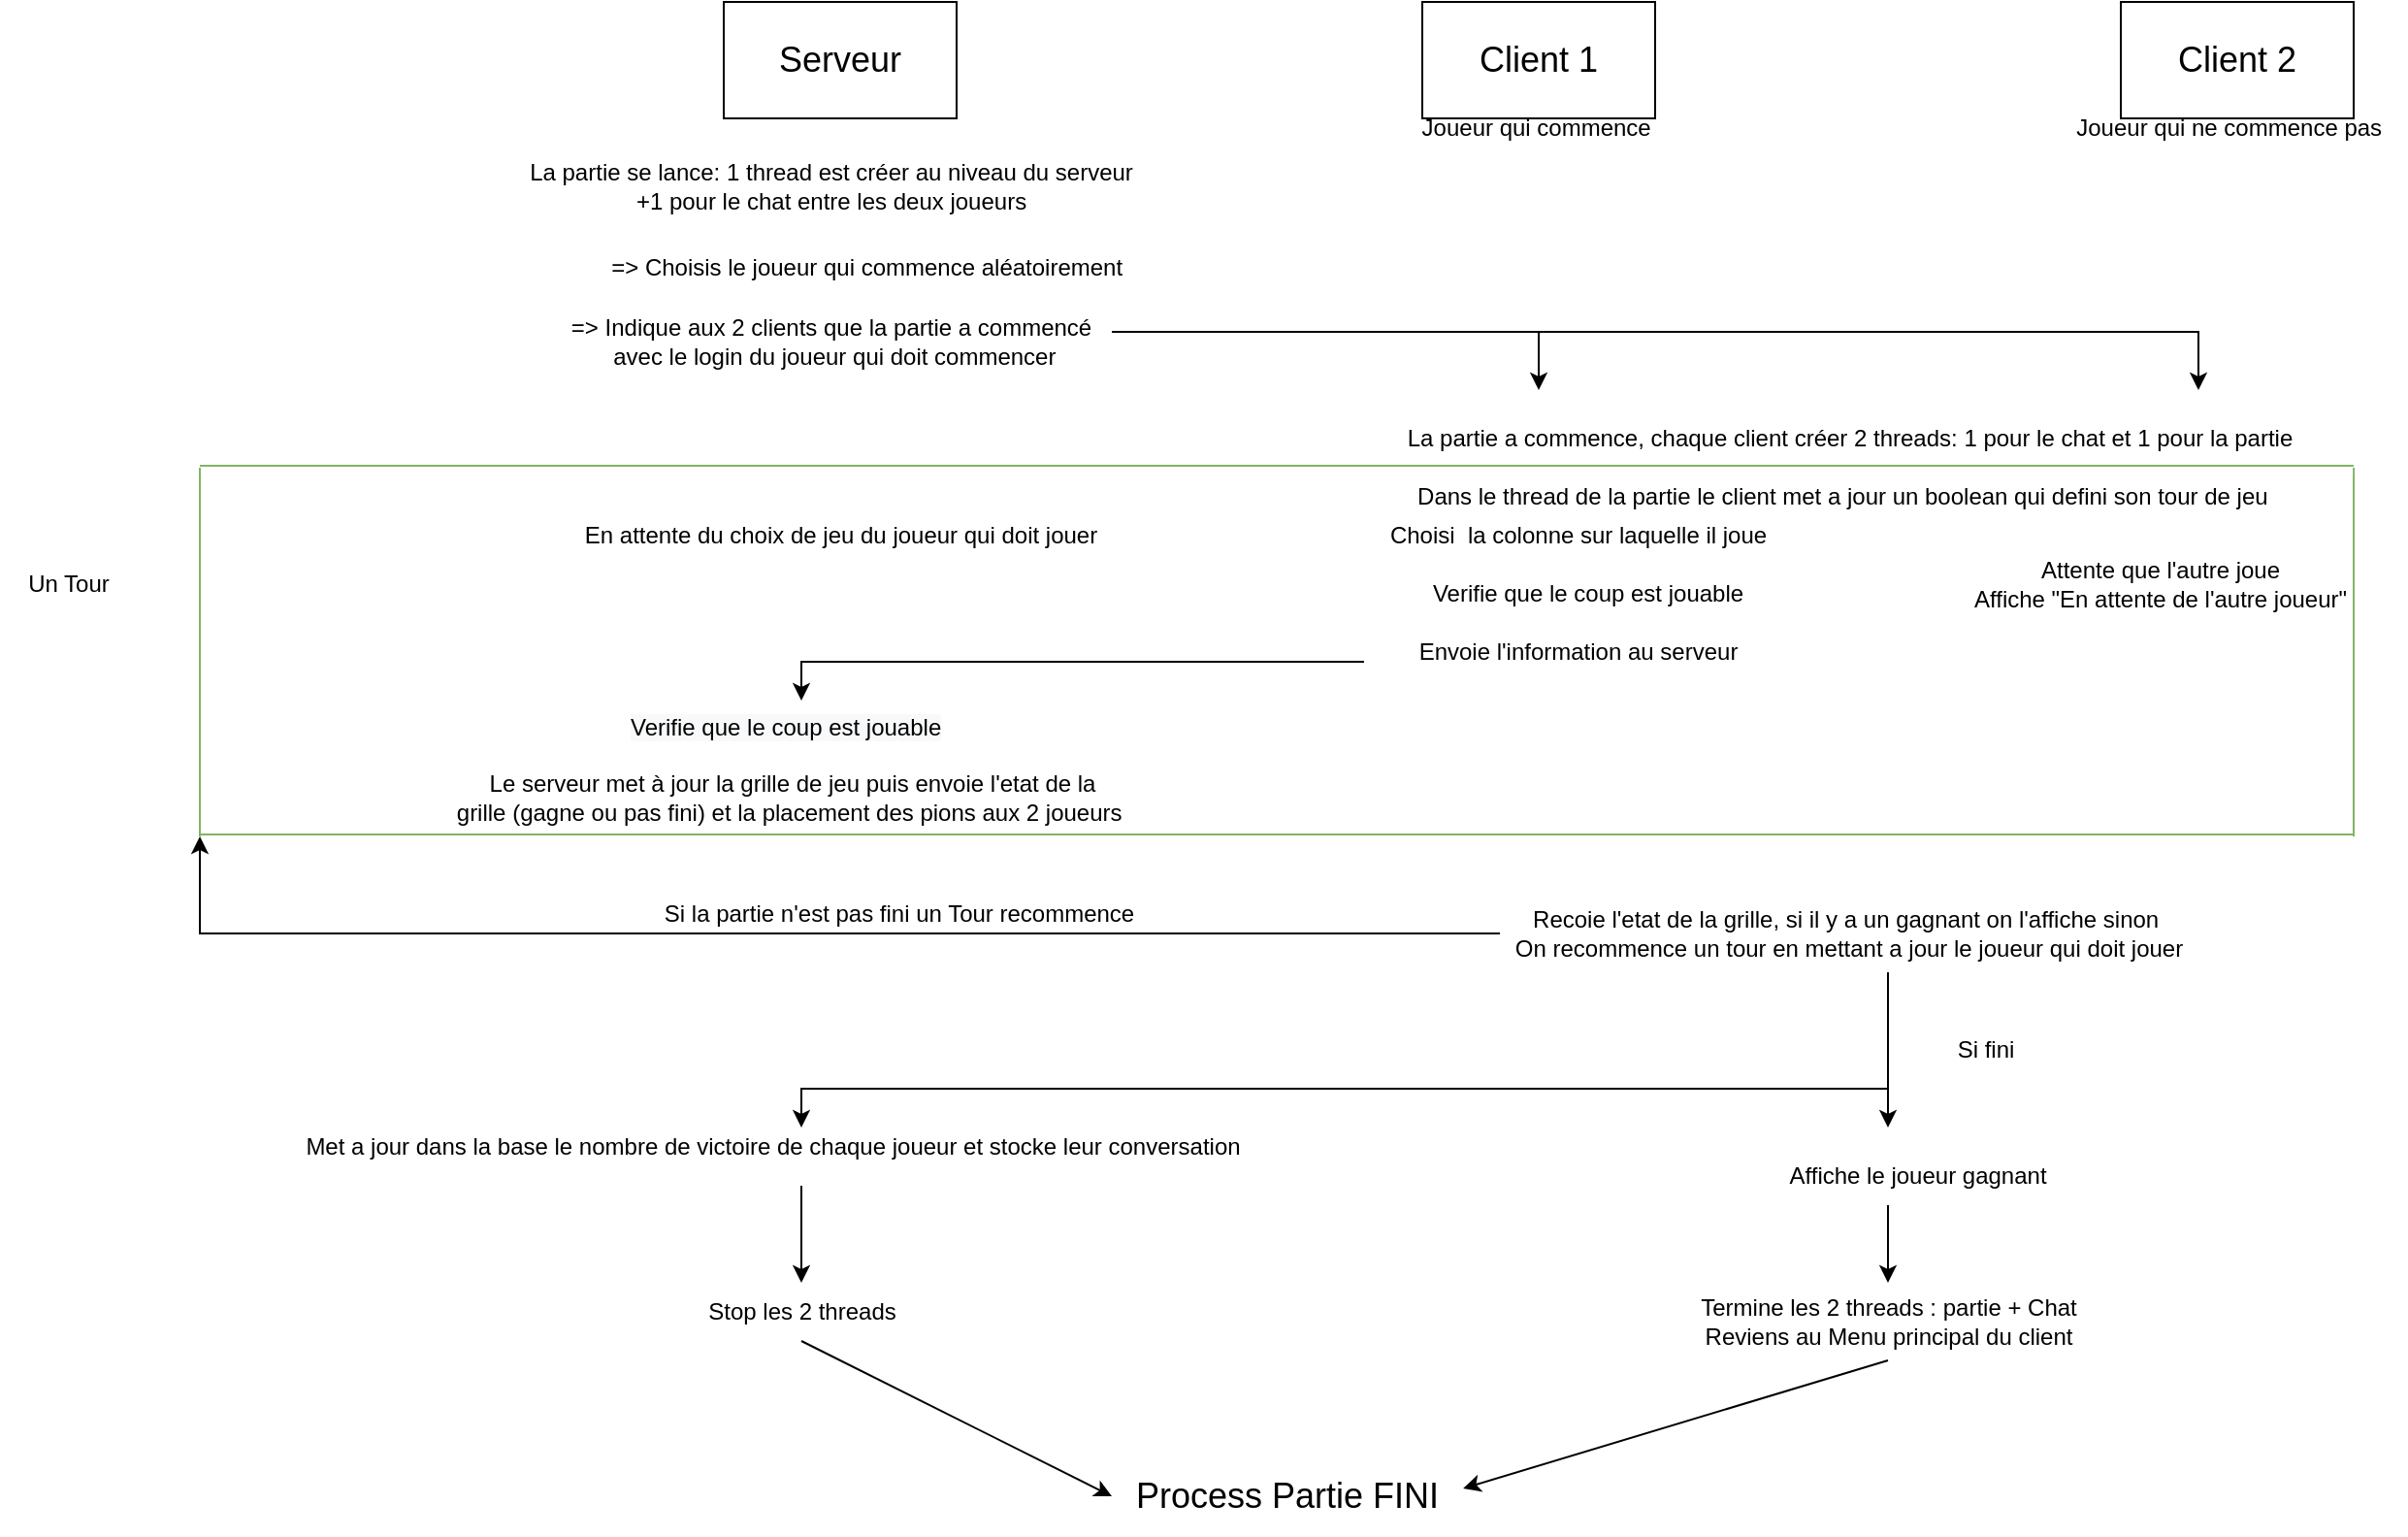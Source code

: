 <mxfile version="20.6.1" type="device"><diagram id="3FLRzmDb_dRZ2EQ2--0V" name="Process_Partie"><mxGraphModel dx="2249" dy="857" grid="1" gridSize="10" guides="1" tooltips="1" connect="1" arrows="1" fold="1" page="1" pageScale="1" pageWidth="827" pageHeight="1169" math="0" shadow="0"><root><mxCell id="0"/><mxCell id="1" parent="0"/><mxCell id="nZAwTaeoQMup7ntgY386-1" value="&lt;font style=&quot;font-size: 18px;&quot;&gt;Serveur&lt;/font&gt;" style="rounded=0;whiteSpace=wrap;html=1;" vertex="1" parent="1"><mxGeometry x="-40" y="20" width="120" height="60" as="geometry"/></mxCell><mxCell id="nZAwTaeoQMup7ntgY386-2" value="&lt;font style=&quot;font-size: 18px;&quot;&gt;Client 1&lt;/font&gt;" style="rounded=0;whiteSpace=wrap;html=1;" vertex="1" parent="1"><mxGeometry x="320" y="20" width="120" height="60" as="geometry"/></mxCell><mxCell id="nZAwTaeoQMup7ntgY386-3" value="&lt;font style=&quot;font-size: 18px;&quot;&gt;Client 2&lt;/font&gt;" style="rounded=0;whiteSpace=wrap;html=1;" vertex="1" parent="1"><mxGeometry x="680" y="20" width="120" height="60" as="geometry"/></mxCell><mxCell id="nZAwTaeoQMup7ntgY386-7" value="&lt;font style=&quot;font-size: 12px;&quot;&gt;=&amp;gt; Choisis le joueur qui commence aléatoirement&amp;nbsp;&lt;/font&gt;" style="text;html=1;align=center;verticalAlign=middle;resizable=0;points=[];autosize=1;strokeColor=none;fillColor=none;fontSize=18;" vertex="1" parent="1"><mxGeometry x="-110" y="135" width="290" height="40" as="geometry"/></mxCell><mxCell id="nZAwTaeoQMup7ntgY386-8" value="La partie se lance: 1 thread est créer au niveau du serveur&lt;br&gt;+1 pour le chat entre les deux joueurs" style="text;html=1;align=center;verticalAlign=middle;resizable=0;points=[];autosize=1;strokeColor=none;fillColor=none;fontSize=12;" vertex="1" parent="1"><mxGeometry x="-150" y="95" width="330" height="40" as="geometry"/></mxCell><mxCell id="JgQ8RbepJfH6GAW3GsXE-1" value="=&amp;gt; Indique aux 2 clients que la partie a commencé&lt;br&gt;&amp;nbsp;avec le login du joueur qui doit commencer" style="text;html=1;align=center;verticalAlign=middle;resizable=0;points=[];autosize=1;strokeColor=none;fillColor=none;fontSize=12;" vertex="1" parent="1"><mxGeometry x="-130" y="175" width="290" height="40" as="geometry"/></mxCell><mxCell id="JgQ8RbepJfH6GAW3GsXE-2" value="Joueur qui commence&amp;nbsp;" style="text;html=1;align=center;verticalAlign=middle;resizable=0;points=[];autosize=1;strokeColor=none;fillColor=none;fontSize=12;" vertex="1" parent="1"><mxGeometry x="310" y="70" width="140" height="30" as="geometry"/></mxCell><mxCell id="JgQ8RbepJfH6GAW3GsXE-3" value="Joueur qui ne commence pas&amp;nbsp;" style="text;html=1;align=center;verticalAlign=middle;resizable=0;points=[];autosize=1;strokeColor=none;fillColor=none;fontSize=12;" vertex="1" parent="1"><mxGeometry x="647" y="70" width="180" height="30" as="geometry"/></mxCell><mxCell id="JgQ8RbepJfH6GAW3GsXE-4" value="" style="endArrow=classic;html=1;rounded=0;fontSize=12;" edge="1" parent="1"><mxGeometry width="50" height="50" relative="1" as="geometry"><mxPoint x="160" y="190" as="sourcePoint"/><mxPoint x="720" y="220" as="targetPoint"/><Array as="points"><mxPoint x="720" y="190"/></Array></mxGeometry></mxCell><mxCell id="JgQ8RbepJfH6GAW3GsXE-5" value="" style="endArrow=classic;html=1;rounded=0;fontSize=12;" edge="1" parent="1"><mxGeometry width="50" height="50" relative="1" as="geometry"><mxPoint x="160" y="190" as="sourcePoint"/><mxPoint x="380" y="220" as="targetPoint"/><Array as="points"><mxPoint x="380" y="190"/></Array></mxGeometry></mxCell><mxCell id="JgQ8RbepJfH6GAW3GsXE-7" value="La partie a commence, chaque client créer 2 threads: 1 pour le chat et 1 pour la partie" style="text;html=1;align=center;verticalAlign=middle;resizable=0;points=[];autosize=1;strokeColor=none;fillColor=none;fontSize=12;" vertex="1" parent="1"><mxGeometry x="300" y="230" width="480" height="30" as="geometry"/></mxCell><mxCell id="_z_1O8Ko1g_zYShlzrXY-1" value="&amp;nbsp;Dans le thread de la partie le client met a jour un boolean qui defini son tour de jeu" style="text;html=1;strokeColor=none;fillColor=none;align=center;verticalAlign=middle;whiteSpace=wrap;rounded=0;fontSize=12;" vertex="1" parent="1"><mxGeometry x="250" y="260" width="570" height="30" as="geometry"/></mxCell><mxCell id="_z_1O8Ko1g_zYShlzrXY-4" value="Attente que l'autre joue&lt;br&gt;Affiche &quot;En attente de l'autre joueur&quot;" style="text;html=1;align=center;verticalAlign=middle;resizable=0;points=[];autosize=1;strokeColor=none;fillColor=none;fontSize=12;" vertex="1" parent="1"><mxGeometry x="590" y="300" width="220" height="40" as="geometry"/></mxCell><mxCell id="_z_1O8Ko1g_zYShlzrXY-5" value="Choisi&amp;nbsp; la colonne sur laquelle il joue" style="text;html=1;align=center;verticalAlign=middle;resizable=0;points=[];autosize=1;strokeColor=none;fillColor=none;fontSize=12;" vertex="1" parent="1"><mxGeometry x="290" y="280" width="220" height="30" as="geometry"/></mxCell><mxCell id="_z_1O8Ko1g_zYShlzrXY-6" value="Envoie l'information au serveur" style="text;html=1;align=center;verticalAlign=middle;resizable=0;points=[];autosize=1;strokeColor=none;fillColor=none;fontSize=12;" vertex="1" parent="1"><mxGeometry x="305" y="340" width="190" height="30" as="geometry"/></mxCell><mxCell id="_z_1O8Ko1g_zYShlzrXY-7" value="En attente du choix de jeu du joueur qui doit jouer" style="text;html=1;align=center;verticalAlign=middle;resizable=0;points=[];autosize=1;strokeColor=none;fillColor=none;fontSize=12;" vertex="1" parent="1"><mxGeometry x="-125" y="280" width="290" height="30" as="geometry"/></mxCell><mxCell id="_z_1O8Ko1g_zYShlzrXY-8" value="" style="endArrow=classic;html=1;rounded=0;fontSize=12;" edge="1" parent="1"><mxGeometry width="50" height="50" relative="1" as="geometry"><mxPoint x="290" y="360" as="sourcePoint"/><mxPoint y="380" as="targetPoint"/><Array as="points"><mxPoint y="360"/></Array></mxGeometry></mxCell><mxCell id="_z_1O8Ko1g_zYShlzrXY-9" value="Le serveur met à jour la grille de jeu puis envoie l'etat de la &lt;br&gt;grille (gagne ou pas fini) et la placement des pions aux 2 joueurs&amp;nbsp;" style="text;html=1;align=center;verticalAlign=middle;resizable=0;points=[];autosize=1;strokeColor=none;fillColor=none;fontSize=12;" vertex="1" parent="1"><mxGeometry x="-190" y="410" width="370" height="40" as="geometry"/></mxCell><mxCell id="_z_1O8Ko1g_zYShlzrXY-11" value="Verifie que le coup est jouable" style="text;html=1;align=center;verticalAlign=middle;resizable=0;points=[];autosize=1;strokeColor=none;fillColor=none;fontSize=12;" vertex="1" parent="1"><mxGeometry x="315" y="310" width="180" height="30" as="geometry"/></mxCell><mxCell id="_z_1O8Ko1g_zYShlzrXY-12" value="&lt;span style=&quot;color: rgb(0, 0, 0); font-family: Helvetica; font-size: 12px; font-style: normal; font-variant-ligatures: normal; font-variant-caps: normal; font-weight: 400; letter-spacing: normal; orphans: 2; text-align: center; text-indent: 0px; text-transform: none; widows: 2; word-spacing: 0px; -webkit-text-stroke-width: 0px; background-color: rgb(248, 249, 250); text-decoration-thickness: initial; text-decoration-style: initial; text-decoration-color: initial; float: none; display: inline !important;&quot;&gt;Verifie que le coup est jouable&lt;/span&gt;" style="text;whiteSpace=wrap;html=1;fontSize=12;" vertex="1" parent="1"><mxGeometry x="-90" y="380" width="190" height="40" as="geometry"/></mxCell><mxCell id="_z_1O8Ko1g_zYShlzrXY-13" value="Recoie l'etat de la grille, si il y a un gagnant on l'affiche sinon&amp;nbsp;&lt;br&gt;On recommence un tour en mettant a jour le joueur qui doit jouer" style="text;html=1;strokeColor=none;fillColor=none;align=center;verticalAlign=middle;whiteSpace=wrap;rounded=0;fontSize=12;" vertex="1" parent="1"><mxGeometry x="360" y="470" width="360" height="60" as="geometry"/></mxCell><mxCell id="_z_1O8Ko1g_zYShlzrXY-14" value="" style="endArrow=none;html=1;rounded=0;fontSize=12;fillColor=#d5e8d4;strokeColor=#82b366;" edge="1" parent="1"><mxGeometry width="50" height="50" relative="1" as="geometry"><mxPoint x="-310" y="259" as="sourcePoint"/><mxPoint x="800" y="259" as="targetPoint"/></mxGeometry></mxCell><mxCell id="_z_1O8Ko1g_zYShlzrXY-15" value="" style="endArrow=none;html=1;rounded=0;fontSize=12;fillColor=#d5e8d4;strokeColor=#82b366;" edge="1" parent="1"><mxGeometry width="50" height="50" relative="1" as="geometry"><mxPoint x="-310" y="449" as="sourcePoint"/><mxPoint x="800" y="449" as="targetPoint"/></mxGeometry></mxCell><mxCell id="_z_1O8Ko1g_zYShlzrXY-16" value="" style="endArrow=none;html=1;rounded=0;fontSize=12;fillColor=#d5e8d4;strokeColor=#82b366;" edge="1" parent="1"><mxGeometry width="50" height="50" relative="1" as="geometry"><mxPoint x="-310" y="450" as="sourcePoint"/><mxPoint x="-310" y="260" as="targetPoint"/></mxGeometry></mxCell><mxCell id="_z_1O8Ko1g_zYShlzrXY-18" value="Un Tour" style="text;html=1;align=center;verticalAlign=middle;resizable=0;points=[];autosize=1;strokeColor=none;fillColor=none;fontSize=12;" vertex="1" parent="1"><mxGeometry x="-413" y="305" width="70" height="30" as="geometry"/></mxCell><mxCell id="_z_1O8Ko1g_zYShlzrXY-20" value="" style="endArrow=classic;html=1;rounded=0;fontSize=12;exitX=0;exitY=0.5;exitDx=0;exitDy=0;" edge="1" parent="1" source="_z_1O8Ko1g_zYShlzrXY-13"><mxGeometry width="50" height="50" relative="1" as="geometry"><mxPoint x="-360" y="500" as="sourcePoint"/><mxPoint x="-310" y="450" as="targetPoint"/><Array as="points"><mxPoint x="-310" y="500"/></Array></mxGeometry></mxCell><mxCell id="_z_1O8Ko1g_zYShlzrXY-21" value="Si la partie n'est pas fini un Tour recommence" style="text;html=1;align=center;verticalAlign=middle;resizable=0;points=[];autosize=1;strokeColor=none;fillColor=none;fontSize=12;" vertex="1" parent="1"><mxGeometry x="-85" y="475" width="270" height="30" as="geometry"/></mxCell><mxCell id="_z_1O8Ko1g_zYShlzrXY-22" value="" style="endArrow=classic;html=1;rounded=0;fontSize=12;" edge="1" parent="1"><mxGeometry width="50" height="50" relative="1" as="geometry"><mxPoint x="560" y="520" as="sourcePoint"/><mxPoint x="560" y="600" as="targetPoint"/></mxGeometry></mxCell><mxCell id="_z_1O8Ko1g_zYShlzrXY-23" value="Si fini" style="text;html=1;align=center;verticalAlign=middle;resizable=0;points=[];autosize=1;strokeColor=none;fillColor=none;fontSize=12;" vertex="1" parent="1"><mxGeometry x="585" y="545" width="50" height="30" as="geometry"/></mxCell><mxCell id="_z_1O8Ko1g_zYShlzrXY-24" value="Affiche le joueur gagnant" style="text;html=1;align=center;verticalAlign=middle;resizable=0;points=[];autosize=1;strokeColor=none;fillColor=none;fontSize=12;" vertex="1" parent="1"><mxGeometry x="495" y="610" width="160" height="30" as="geometry"/></mxCell><mxCell id="_z_1O8Ko1g_zYShlzrXY-25" value="" style="endArrow=classic;html=1;rounded=0;fontSize=12;" edge="1" parent="1"><mxGeometry width="50" height="50" relative="1" as="geometry"><mxPoint x="560" y="640" as="sourcePoint"/><mxPoint x="560" y="680" as="targetPoint"/></mxGeometry></mxCell><mxCell id="_z_1O8Ko1g_zYShlzrXY-26" value="Termine les 2 threads : partie + Chat&lt;br&gt;Reviens au Menu principal du client" style="text;html=1;align=center;verticalAlign=middle;resizable=0;points=[];autosize=1;strokeColor=none;fillColor=none;fontSize=12;" vertex="1" parent="1"><mxGeometry x="450" y="680" width="220" height="40" as="geometry"/></mxCell><mxCell id="_z_1O8Ko1g_zYShlzrXY-27" value="" style="endArrow=none;html=1;rounded=0;fontSize=12;entryX=0.965;entryY=0;entryDx=0;entryDy=0;entryPerimeter=0;fillColor=#d5e8d4;strokeColor=#82b366;" edge="1" parent="1" target="_z_1O8Ko1g_zYShlzrXY-1"><mxGeometry width="50" height="50" relative="1" as="geometry"><mxPoint x="800" y="450" as="sourcePoint"/><mxPoint x="270" y="560" as="targetPoint"/></mxGeometry></mxCell><mxCell id="_z_1O8Ko1g_zYShlzrXY-28" value="" style="endArrow=classic;html=1;rounded=0;fontSize=12;fontColor=#B3FF66;" edge="1" parent="1"><mxGeometry width="50" height="50" relative="1" as="geometry"><mxPoint x="560" y="580" as="sourcePoint"/><mxPoint y="600" as="targetPoint"/><Array as="points"><mxPoint y="580"/></Array></mxGeometry></mxCell><mxCell id="_z_1O8Ko1g_zYShlzrXY-29" value="&lt;font color=&quot;#000000&quot;&gt;Met a jour dans la base le nombre de victoire de chaque joueur et stocke leur conversation&lt;/font&gt;" style="text;html=1;align=center;verticalAlign=middle;resizable=0;points=[];autosize=1;strokeColor=none;fillColor=none;fontSize=12;fontColor=#B3FF66;" vertex="1" parent="1"><mxGeometry x="-270" y="595" width="510" height="30" as="geometry"/></mxCell><mxCell id="_z_1O8Ko1g_zYShlzrXY-30" value="" style="endArrow=classic;html=1;rounded=0;fontSize=12;fontColor=#000000;" edge="1" parent="1"><mxGeometry width="50" height="50" relative="1" as="geometry"><mxPoint y="630" as="sourcePoint"/><mxPoint y="680" as="targetPoint"/></mxGeometry></mxCell><mxCell id="_z_1O8Ko1g_zYShlzrXY-32" value="Stop les 2 threads" style="text;html=1;align=center;verticalAlign=middle;resizable=0;points=[];autosize=1;strokeColor=none;fillColor=none;fontSize=12;fontColor=#000000;" vertex="1" parent="1"><mxGeometry x="-60" y="680" width="120" height="30" as="geometry"/></mxCell><mxCell id="_z_1O8Ko1g_zYShlzrXY-34" value="&lt;font style=&quot;font-size: 18px;&quot;&gt;Process Partie FINI&lt;/font&gt;" style="text;html=1;align=center;verticalAlign=middle;resizable=0;points=[];autosize=1;strokeColor=none;fillColor=none;fontSize=12;fontColor=#000000;" vertex="1" parent="1"><mxGeometry x="160" y="770" width="180" height="40" as="geometry"/></mxCell><mxCell id="_z_1O8Ko1g_zYShlzrXY-35" value="" style="endArrow=classic;html=1;rounded=0;fontSize=18;fontColor=#000000;entryX=0;entryY=0.5;entryDx=0;entryDy=0;entryPerimeter=0;" edge="1" parent="1" target="_z_1O8Ko1g_zYShlzrXY-34"><mxGeometry width="50" height="50" relative="1" as="geometry"><mxPoint y="710" as="sourcePoint"/><mxPoint x="50" y="660" as="targetPoint"/></mxGeometry></mxCell><mxCell id="_z_1O8Ko1g_zYShlzrXY-36" value="" style="endArrow=classic;html=1;rounded=0;fontSize=18;fontColor=#000000;entryX=1.006;entryY=0.4;entryDx=0;entryDy=0;entryPerimeter=0;" edge="1" parent="1" target="_z_1O8Ko1g_zYShlzrXY-34"><mxGeometry width="50" height="50" relative="1" as="geometry"><mxPoint x="560" y="720" as="sourcePoint"/><mxPoint x="610" y="670" as="targetPoint"/></mxGeometry></mxCell></root></mxGraphModel></diagram></mxfile>